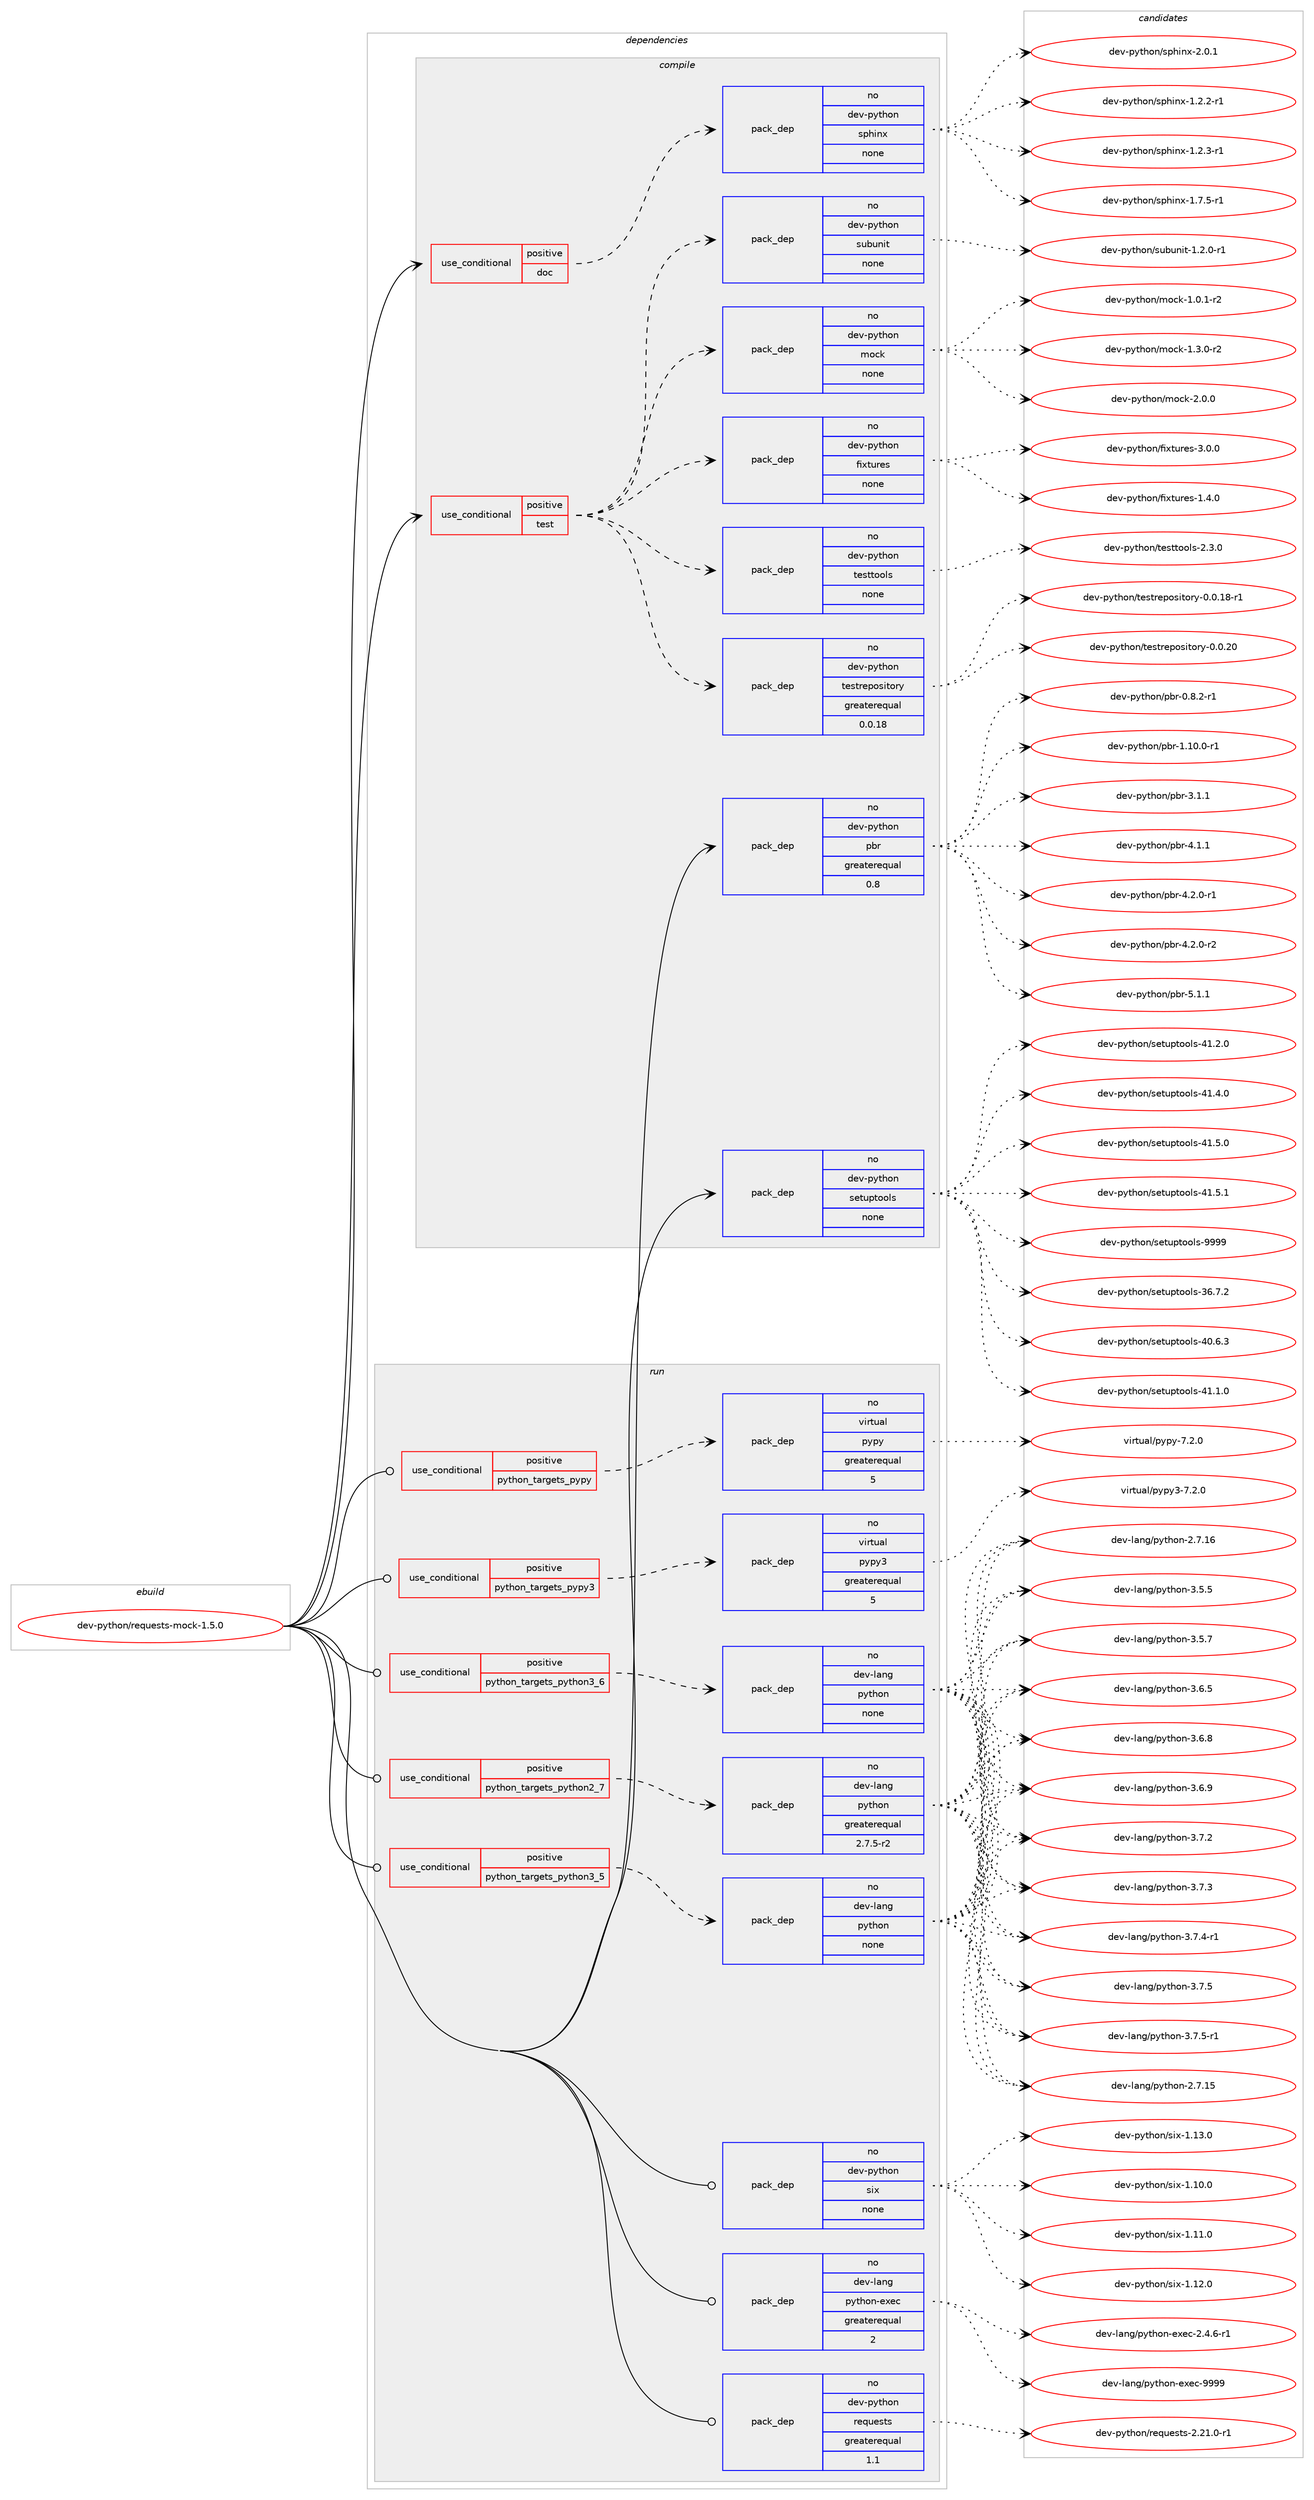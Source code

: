 digraph prolog {

# *************
# Graph options
# *************

newrank=true;
concentrate=true;
compound=true;
graph [rankdir=LR,fontname=Helvetica,fontsize=10,ranksep=1.5];#, ranksep=2.5, nodesep=0.2];
edge  [arrowhead=vee];
node  [fontname=Helvetica,fontsize=10];

# **********
# The ebuild
# **********

subgraph cluster_leftcol {
color=gray;
rank=same;
label=<<i>ebuild</i>>;
id [label="dev-python/requests-mock-1.5.0", color=red, width=4, href="../dev-python/requests-mock-1.5.0.svg"];
}

# ****************
# The dependencies
# ****************

subgraph cluster_midcol {
color=gray;
label=<<i>dependencies</i>>;
subgraph cluster_compile {
fillcolor="#eeeeee";
style=filled;
label=<<i>compile</i>>;
subgraph cond148618 {
dependency635131 [label=<<TABLE BORDER="0" CELLBORDER="1" CELLSPACING="0" CELLPADDING="4"><TR><TD ROWSPAN="3" CELLPADDING="10">use_conditional</TD></TR><TR><TD>positive</TD></TR><TR><TD>doc</TD></TR></TABLE>>, shape=none, color=red];
subgraph pack474632 {
dependency635132 [label=<<TABLE BORDER="0" CELLBORDER="1" CELLSPACING="0" CELLPADDING="4" WIDTH="220"><TR><TD ROWSPAN="6" CELLPADDING="30">pack_dep</TD></TR><TR><TD WIDTH="110">no</TD></TR><TR><TD>dev-python</TD></TR><TR><TD>sphinx</TD></TR><TR><TD>none</TD></TR><TR><TD></TD></TR></TABLE>>, shape=none, color=blue];
}
dependency635131:e -> dependency635132:w [weight=20,style="dashed",arrowhead="vee"];
}
id:e -> dependency635131:w [weight=20,style="solid",arrowhead="vee"];
subgraph cond148619 {
dependency635133 [label=<<TABLE BORDER="0" CELLBORDER="1" CELLSPACING="0" CELLPADDING="4"><TR><TD ROWSPAN="3" CELLPADDING="10">use_conditional</TD></TR><TR><TD>positive</TD></TR><TR><TD>test</TD></TR></TABLE>>, shape=none, color=red];
subgraph pack474633 {
dependency635134 [label=<<TABLE BORDER="0" CELLBORDER="1" CELLSPACING="0" CELLPADDING="4" WIDTH="220"><TR><TD ROWSPAN="6" CELLPADDING="30">pack_dep</TD></TR><TR><TD WIDTH="110">no</TD></TR><TR><TD>dev-python</TD></TR><TR><TD>fixtures</TD></TR><TR><TD>none</TD></TR><TR><TD></TD></TR></TABLE>>, shape=none, color=blue];
}
dependency635133:e -> dependency635134:w [weight=20,style="dashed",arrowhead="vee"];
subgraph pack474634 {
dependency635135 [label=<<TABLE BORDER="0" CELLBORDER="1" CELLSPACING="0" CELLPADDING="4" WIDTH="220"><TR><TD ROWSPAN="6" CELLPADDING="30">pack_dep</TD></TR><TR><TD WIDTH="110">no</TD></TR><TR><TD>dev-python</TD></TR><TR><TD>mock</TD></TR><TR><TD>none</TD></TR><TR><TD></TD></TR></TABLE>>, shape=none, color=blue];
}
dependency635133:e -> dependency635135:w [weight=20,style="dashed",arrowhead="vee"];
subgraph pack474635 {
dependency635136 [label=<<TABLE BORDER="0" CELLBORDER="1" CELLSPACING="0" CELLPADDING="4" WIDTH="220"><TR><TD ROWSPAN="6" CELLPADDING="30">pack_dep</TD></TR><TR><TD WIDTH="110">no</TD></TR><TR><TD>dev-python</TD></TR><TR><TD>subunit</TD></TR><TR><TD>none</TD></TR><TR><TD></TD></TR></TABLE>>, shape=none, color=blue];
}
dependency635133:e -> dependency635136:w [weight=20,style="dashed",arrowhead="vee"];
subgraph pack474636 {
dependency635137 [label=<<TABLE BORDER="0" CELLBORDER="1" CELLSPACING="0" CELLPADDING="4" WIDTH="220"><TR><TD ROWSPAN="6" CELLPADDING="30">pack_dep</TD></TR><TR><TD WIDTH="110">no</TD></TR><TR><TD>dev-python</TD></TR><TR><TD>testrepository</TD></TR><TR><TD>greaterequal</TD></TR><TR><TD>0.0.18</TD></TR></TABLE>>, shape=none, color=blue];
}
dependency635133:e -> dependency635137:w [weight=20,style="dashed",arrowhead="vee"];
subgraph pack474637 {
dependency635138 [label=<<TABLE BORDER="0" CELLBORDER="1" CELLSPACING="0" CELLPADDING="4" WIDTH="220"><TR><TD ROWSPAN="6" CELLPADDING="30">pack_dep</TD></TR><TR><TD WIDTH="110">no</TD></TR><TR><TD>dev-python</TD></TR><TR><TD>testtools</TD></TR><TR><TD>none</TD></TR><TR><TD></TD></TR></TABLE>>, shape=none, color=blue];
}
dependency635133:e -> dependency635138:w [weight=20,style="dashed",arrowhead="vee"];
}
id:e -> dependency635133:w [weight=20,style="solid",arrowhead="vee"];
subgraph pack474638 {
dependency635139 [label=<<TABLE BORDER="0" CELLBORDER="1" CELLSPACING="0" CELLPADDING="4" WIDTH="220"><TR><TD ROWSPAN="6" CELLPADDING="30">pack_dep</TD></TR><TR><TD WIDTH="110">no</TD></TR><TR><TD>dev-python</TD></TR><TR><TD>pbr</TD></TR><TR><TD>greaterequal</TD></TR><TR><TD>0.8</TD></TR></TABLE>>, shape=none, color=blue];
}
id:e -> dependency635139:w [weight=20,style="solid",arrowhead="vee"];
subgraph pack474639 {
dependency635140 [label=<<TABLE BORDER="0" CELLBORDER="1" CELLSPACING="0" CELLPADDING="4" WIDTH="220"><TR><TD ROWSPAN="6" CELLPADDING="30">pack_dep</TD></TR><TR><TD WIDTH="110">no</TD></TR><TR><TD>dev-python</TD></TR><TR><TD>setuptools</TD></TR><TR><TD>none</TD></TR><TR><TD></TD></TR></TABLE>>, shape=none, color=blue];
}
id:e -> dependency635140:w [weight=20,style="solid",arrowhead="vee"];
}
subgraph cluster_compileandrun {
fillcolor="#eeeeee";
style=filled;
label=<<i>compile and run</i>>;
}
subgraph cluster_run {
fillcolor="#eeeeee";
style=filled;
label=<<i>run</i>>;
subgraph cond148620 {
dependency635141 [label=<<TABLE BORDER="0" CELLBORDER="1" CELLSPACING="0" CELLPADDING="4"><TR><TD ROWSPAN="3" CELLPADDING="10">use_conditional</TD></TR><TR><TD>positive</TD></TR><TR><TD>python_targets_pypy</TD></TR></TABLE>>, shape=none, color=red];
subgraph pack474640 {
dependency635142 [label=<<TABLE BORDER="0" CELLBORDER="1" CELLSPACING="0" CELLPADDING="4" WIDTH="220"><TR><TD ROWSPAN="6" CELLPADDING="30">pack_dep</TD></TR><TR><TD WIDTH="110">no</TD></TR><TR><TD>virtual</TD></TR><TR><TD>pypy</TD></TR><TR><TD>greaterequal</TD></TR><TR><TD>5</TD></TR></TABLE>>, shape=none, color=blue];
}
dependency635141:e -> dependency635142:w [weight=20,style="dashed",arrowhead="vee"];
}
id:e -> dependency635141:w [weight=20,style="solid",arrowhead="odot"];
subgraph cond148621 {
dependency635143 [label=<<TABLE BORDER="0" CELLBORDER="1" CELLSPACING="0" CELLPADDING="4"><TR><TD ROWSPAN="3" CELLPADDING="10">use_conditional</TD></TR><TR><TD>positive</TD></TR><TR><TD>python_targets_pypy3</TD></TR></TABLE>>, shape=none, color=red];
subgraph pack474641 {
dependency635144 [label=<<TABLE BORDER="0" CELLBORDER="1" CELLSPACING="0" CELLPADDING="4" WIDTH="220"><TR><TD ROWSPAN="6" CELLPADDING="30">pack_dep</TD></TR><TR><TD WIDTH="110">no</TD></TR><TR><TD>virtual</TD></TR><TR><TD>pypy3</TD></TR><TR><TD>greaterequal</TD></TR><TR><TD>5</TD></TR></TABLE>>, shape=none, color=blue];
}
dependency635143:e -> dependency635144:w [weight=20,style="dashed",arrowhead="vee"];
}
id:e -> dependency635143:w [weight=20,style="solid",arrowhead="odot"];
subgraph cond148622 {
dependency635145 [label=<<TABLE BORDER="0" CELLBORDER="1" CELLSPACING="0" CELLPADDING="4"><TR><TD ROWSPAN="3" CELLPADDING="10">use_conditional</TD></TR><TR><TD>positive</TD></TR><TR><TD>python_targets_python2_7</TD></TR></TABLE>>, shape=none, color=red];
subgraph pack474642 {
dependency635146 [label=<<TABLE BORDER="0" CELLBORDER="1" CELLSPACING="0" CELLPADDING="4" WIDTH="220"><TR><TD ROWSPAN="6" CELLPADDING="30">pack_dep</TD></TR><TR><TD WIDTH="110">no</TD></TR><TR><TD>dev-lang</TD></TR><TR><TD>python</TD></TR><TR><TD>greaterequal</TD></TR><TR><TD>2.7.5-r2</TD></TR></TABLE>>, shape=none, color=blue];
}
dependency635145:e -> dependency635146:w [weight=20,style="dashed",arrowhead="vee"];
}
id:e -> dependency635145:w [weight=20,style="solid",arrowhead="odot"];
subgraph cond148623 {
dependency635147 [label=<<TABLE BORDER="0" CELLBORDER="1" CELLSPACING="0" CELLPADDING="4"><TR><TD ROWSPAN="3" CELLPADDING="10">use_conditional</TD></TR><TR><TD>positive</TD></TR><TR><TD>python_targets_python3_5</TD></TR></TABLE>>, shape=none, color=red];
subgraph pack474643 {
dependency635148 [label=<<TABLE BORDER="0" CELLBORDER="1" CELLSPACING="0" CELLPADDING="4" WIDTH="220"><TR><TD ROWSPAN="6" CELLPADDING="30">pack_dep</TD></TR><TR><TD WIDTH="110">no</TD></TR><TR><TD>dev-lang</TD></TR><TR><TD>python</TD></TR><TR><TD>none</TD></TR><TR><TD></TD></TR></TABLE>>, shape=none, color=blue];
}
dependency635147:e -> dependency635148:w [weight=20,style="dashed",arrowhead="vee"];
}
id:e -> dependency635147:w [weight=20,style="solid",arrowhead="odot"];
subgraph cond148624 {
dependency635149 [label=<<TABLE BORDER="0" CELLBORDER="1" CELLSPACING="0" CELLPADDING="4"><TR><TD ROWSPAN="3" CELLPADDING="10">use_conditional</TD></TR><TR><TD>positive</TD></TR><TR><TD>python_targets_python3_6</TD></TR></TABLE>>, shape=none, color=red];
subgraph pack474644 {
dependency635150 [label=<<TABLE BORDER="0" CELLBORDER="1" CELLSPACING="0" CELLPADDING="4" WIDTH="220"><TR><TD ROWSPAN="6" CELLPADDING="30">pack_dep</TD></TR><TR><TD WIDTH="110">no</TD></TR><TR><TD>dev-lang</TD></TR><TR><TD>python</TD></TR><TR><TD>none</TD></TR><TR><TD></TD></TR></TABLE>>, shape=none, color=blue];
}
dependency635149:e -> dependency635150:w [weight=20,style="dashed",arrowhead="vee"];
}
id:e -> dependency635149:w [weight=20,style="solid",arrowhead="odot"];
subgraph pack474645 {
dependency635151 [label=<<TABLE BORDER="0" CELLBORDER="1" CELLSPACING="0" CELLPADDING="4" WIDTH="220"><TR><TD ROWSPAN="6" CELLPADDING="30">pack_dep</TD></TR><TR><TD WIDTH="110">no</TD></TR><TR><TD>dev-lang</TD></TR><TR><TD>python-exec</TD></TR><TR><TD>greaterequal</TD></TR><TR><TD>2</TD></TR></TABLE>>, shape=none, color=blue];
}
id:e -> dependency635151:w [weight=20,style="solid",arrowhead="odot"];
subgraph pack474646 {
dependency635152 [label=<<TABLE BORDER="0" CELLBORDER="1" CELLSPACING="0" CELLPADDING="4" WIDTH="220"><TR><TD ROWSPAN="6" CELLPADDING="30">pack_dep</TD></TR><TR><TD WIDTH="110">no</TD></TR><TR><TD>dev-python</TD></TR><TR><TD>requests</TD></TR><TR><TD>greaterequal</TD></TR><TR><TD>1.1</TD></TR></TABLE>>, shape=none, color=blue];
}
id:e -> dependency635152:w [weight=20,style="solid",arrowhead="odot"];
subgraph pack474647 {
dependency635153 [label=<<TABLE BORDER="0" CELLBORDER="1" CELLSPACING="0" CELLPADDING="4" WIDTH="220"><TR><TD ROWSPAN="6" CELLPADDING="30">pack_dep</TD></TR><TR><TD WIDTH="110">no</TD></TR><TR><TD>dev-python</TD></TR><TR><TD>six</TD></TR><TR><TD>none</TD></TR><TR><TD></TD></TR></TABLE>>, shape=none, color=blue];
}
id:e -> dependency635153:w [weight=20,style="solid",arrowhead="odot"];
}
}

# **************
# The candidates
# **************

subgraph cluster_choices {
rank=same;
color=gray;
label=<<i>candidates</i>>;

subgraph choice474632 {
color=black;
nodesep=1;
choice10010111845112121116104111110471151121041051101204549465046504511449 [label="dev-python/sphinx-1.2.2-r1", color=red, width=4,href="../dev-python/sphinx-1.2.2-r1.svg"];
choice10010111845112121116104111110471151121041051101204549465046514511449 [label="dev-python/sphinx-1.2.3-r1", color=red, width=4,href="../dev-python/sphinx-1.2.3-r1.svg"];
choice10010111845112121116104111110471151121041051101204549465546534511449 [label="dev-python/sphinx-1.7.5-r1", color=red, width=4,href="../dev-python/sphinx-1.7.5-r1.svg"];
choice1001011184511212111610411111047115112104105110120455046484649 [label="dev-python/sphinx-2.0.1", color=red, width=4,href="../dev-python/sphinx-2.0.1.svg"];
dependency635132:e -> choice10010111845112121116104111110471151121041051101204549465046504511449:w [style=dotted,weight="100"];
dependency635132:e -> choice10010111845112121116104111110471151121041051101204549465046514511449:w [style=dotted,weight="100"];
dependency635132:e -> choice10010111845112121116104111110471151121041051101204549465546534511449:w [style=dotted,weight="100"];
dependency635132:e -> choice1001011184511212111610411111047115112104105110120455046484649:w [style=dotted,weight="100"];
}
subgraph choice474633 {
color=black;
nodesep=1;
choice1001011184511212111610411111047102105120116117114101115454946524648 [label="dev-python/fixtures-1.4.0", color=red, width=4,href="../dev-python/fixtures-1.4.0.svg"];
choice1001011184511212111610411111047102105120116117114101115455146484648 [label="dev-python/fixtures-3.0.0", color=red, width=4,href="../dev-python/fixtures-3.0.0.svg"];
dependency635134:e -> choice1001011184511212111610411111047102105120116117114101115454946524648:w [style=dotted,weight="100"];
dependency635134:e -> choice1001011184511212111610411111047102105120116117114101115455146484648:w [style=dotted,weight="100"];
}
subgraph choice474634 {
color=black;
nodesep=1;
choice1001011184511212111610411111047109111991074549464846494511450 [label="dev-python/mock-1.0.1-r2", color=red, width=4,href="../dev-python/mock-1.0.1-r2.svg"];
choice1001011184511212111610411111047109111991074549465146484511450 [label="dev-python/mock-1.3.0-r2", color=red, width=4,href="../dev-python/mock-1.3.0-r2.svg"];
choice100101118451121211161041111104710911199107455046484648 [label="dev-python/mock-2.0.0", color=red, width=4,href="../dev-python/mock-2.0.0.svg"];
dependency635135:e -> choice1001011184511212111610411111047109111991074549464846494511450:w [style=dotted,weight="100"];
dependency635135:e -> choice1001011184511212111610411111047109111991074549465146484511450:w [style=dotted,weight="100"];
dependency635135:e -> choice100101118451121211161041111104710911199107455046484648:w [style=dotted,weight="100"];
}
subgraph choice474635 {
color=black;
nodesep=1;
choice1001011184511212111610411111047115117981171101051164549465046484511449 [label="dev-python/subunit-1.2.0-r1", color=red, width=4,href="../dev-python/subunit-1.2.0-r1.svg"];
dependency635136:e -> choice1001011184511212111610411111047115117981171101051164549465046484511449:w [style=dotted,weight="100"];
}
subgraph choice474636 {
color=black;
nodesep=1;
choice1001011184511212111610411111047116101115116114101112111115105116111114121454846484649564511449 [label="dev-python/testrepository-0.0.18-r1", color=red, width=4,href="../dev-python/testrepository-0.0.18-r1.svg"];
choice100101118451121211161041111104711610111511611410111211111510511611111412145484648465048 [label="dev-python/testrepository-0.0.20", color=red, width=4,href="../dev-python/testrepository-0.0.20.svg"];
dependency635137:e -> choice1001011184511212111610411111047116101115116114101112111115105116111114121454846484649564511449:w [style=dotted,weight="100"];
dependency635137:e -> choice100101118451121211161041111104711610111511611410111211111510511611111412145484648465048:w [style=dotted,weight="100"];
}
subgraph choice474637 {
color=black;
nodesep=1;
choice1001011184511212111610411111047116101115116116111111108115455046514648 [label="dev-python/testtools-2.3.0", color=red, width=4,href="../dev-python/testtools-2.3.0.svg"];
dependency635138:e -> choice1001011184511212111610411111047116101115116116111111108115455046514648:w [style=dotted,weight="100"];
}
subgraph choice474638 {
color=black;
nodesep=1;
choice1001011184511212111610411111047112981144548465646504511449 [label="dev-python/pbr-0.8.2-r1", color=red, width=4,href="../dev-python/pbr-0.8.2-r1.svg"];
choice100101118451121211161041111104711298114454946494846484511449 [label="dev-python/pbr-1.10.0-r1", color=red, width=4,href="../dev-python/pbr-1.10.0-r1.svg"];
choice100101118451121211161041111104711298114455146494649 [label="dev-python/pbr-3.1.1", color=red, width=4,href="../dev-python/pbr-3.1.1.svg"];
choice100101118451121211161041111104711298114455246494649 [label="dev-python/pbr-4.1.1", color=red, width=4,href="../dev-python/pbr-4.1.1.svg"];
choice1001011184511212111610411111047112981144552465046484511449 [label="dev-python/pbr-4.2.0-r1", color=red, width=4,href="../dev-python/pbr-4.2.0-r1.svg"];
choice1001011184511212111610411111047112981144552465046484511450 [label="dev-python/pbr-4.2.0-r2", color=red, width=4,href="../dev-python/pbr-4.2.0-r2.svg"];
choice100101118451121211161041111104711298114455346494649 [label="dev-python/pbr-5.1.1", color=red, width=4,href="../dev-python/pbr-5.1.1.svg"];
dependency635139:e -> choice1001011184511212111610411111047112981144548465646504511449:w [style=dotted,weight="100"];
dependency635139:e -> choice100101118451121211161041111104711298114454946494846484511449:w [style=dotted,weight="100"];
dependency635139:e -> choice100101118451121211161041111104711298114455146494649:w [style=dotted,weight="100"];
dependency635139:e -> choice100101118451121211161041111104711298114455246494649:w [style=dotted,weight="100"];
dependency635139:e -> choice1001011184511212111610411111047112981144552465046484511449:w [style=dotted,weight="100"];
dependency635139:e -> choice1001011184511212111610411111047112981144552465046484511450:w [style=dotted,weight="100"];
dependency635139:e -> choice100101118451121211161041111104711298114455346494649:w [style=dotted,weight="100"];
}
subgraph choice474639 {
color=black;
nodesep=1;
choice100101118451121211161041111104711510111611711211611111110811545515446554650 [label="dev-python/setuptools-36.7.2", color=red, width=4,href="../dev-python/setuptools-36.7.2.svg"];
choice100101118451121211161041111104711510111611711211611111110811545524846544651 [label="dev-python/setuptools-40.6.3", color=red, width=4,href="../dev-python/setuptools-40.6.3.svg"];
choice100101118451121211161041111104711510111611711211611111110811545524946494648 [label="dev-python/setuptools-41.1.0", color=red, width=4,href="../dev-python/setuptools-41.1.0.svg"];
choice100101118451121211161041111104711510111611711211611111110811545524946504648 [label="dev-python/setuptools-41.2.0", color=red, width=4,href="../dev-python/setuptools-41.2.0.svg"];
choice100101118451121211161041111104711510111611711211611111110811545524946524648 [label="dev-python/setuptools-41.4.0", color=red, width=4,href="../dev-python/setuptools-41.4.0.svg"];
choice100101118451121211161041111104711510111611711211611111110811545524946534648 [label="dev-python/setuptools-41.5.0", color=red, width=4,href="../dev-python/setuptools-41.5.0.svg"];
choice100101118451121211161041111104711510111611711211611111110811545524946534649 [label="dev-python/setuptools-41.5.1", color=red, width=4,href="../dev-python/setuptools-41.5.1.svg"];
choice10010111845112121116104111110471151011161171121161111111081154557575757 [label="dev-python/setuptools-9999", color=red, width=4,href="../dev-python/setuptools-9999.svg"];
dependency635140:e -> choice100101118451121211161041111104711510111611711211611111110811545515446554650:w [style=dotted,weight="100"];
dependency635140:e -> choice100101118451121211161041111104711510111611711211611111110811545524846544651:w [style=dotted,weight="100"];
dependency635140:e -> choice100101118451121211161041111104711510111611711211611111110811545524946494648:w [style=dotted,weight="100"];
dependency635140:e -> choice100101118451121211161041111104711510111611711211611111110811545524946504648:w [style=dotted,weight="100"];
dependency635140:e -> choice100101118451121211161041111104711510111611711211611111110811545524946524648:w [style=dotted,weight="100"];
dependency635140:e -> choice100101118451121211161041111104711510111611711211611111110811545524946534648:w [style=dotted,weight="100"];
dependency635140:e -> choice100101118451121211161041111104711510111611711211611111110811545524946534649:w [style=dotted,weight="100"];
dependency635140:e -> choice10010111845112121116104111110471151011161171121161111111081154557575757:w [style=dotted,weight="100"];
}
subgraph choice474640 {
color=black;
nodesep=1;
choice1181051141161179710847112121112121455546504648 [label="virtual/pypy-7.2.0", color=red, width=4,href="../virtual/pypy-7.2.0.svg"];
dependency635142:e -> choice1181051141161179710847112121112121455546504648:w [style=dotted,weight="100"];
}
subgraph choice474641 {
color=black;
nodesep=1;
choice118105114116117971084711212111212151455546504648 [label="virtual/pypy3-7.2.0", color=red, width=4,href="../virtual/pypy3-7.2.0.svg"];
dependency635144:e -> choice118105114116117971084711212111212151455546504648:w [style=dotted,weight="100"];
}
subgraph choice474642 {
color=black;
nodesep=1;
choice10010111845108971101034711212111610411111045504655464953 [label="dev-lang/python-2.7.15", color=red, width=4,href="../dev-lang/python-2.7.15.svg"];
choice10010111845108971101034711212111610411111045504655464954 [label="dev-lang/python-2.7.16", color=red, width=4,href="../dev-lang/python-2.7.16.svg"];
choice100101118451089711010347112121116104111110455146534653 [label="dev-lang/python-3.5.5", color=red, width=4,href="../dev-lang/python-3.5.5.svg"];
choice100101118451089711010347112121116104111110455146534655 [label="dev-lang/python-3.5.7", color=red, width=4,href="../dev-lang/python-3.5.7.svg"];
choice100101118451089711010347112121116104111110455146544653 [label="dev-lang/python-3.6.5", color=red, width=4,href="../dev-lang/python-3.6.5.svg"];
choice100101118451089711010347112121116104111110455146544656 [label="dev-lang/python-3.6.8", color=red, width=4,href="../dev-lang/python-3.6.8.svg"];
choice100101118451089711010347112121116104111110455146544657 [label="dev-lang/python-3.6.9", color=red, width=4,href="../dev-lang/python-3.6.9.svg"];
choice100101118451089711010347112121116104111110455146554650 [label="dev-lang/python-3.7.2", color=red, width=4,href="../dev-lang/python-3.7.2.svg"];
choice100101118451089711010347112121116104111110455146554651 [label="dev-lang/python-3.7.3", color=red, width=4,href="../dev-lang/python-3.7.3.svg"];
choice1001011184510897110103471121211161041111104551465546524511449 [label="dev-lang/python-3.7.4-r1", color=red, width=4,href="../dev-lang/python-3.7.4-r1.svg"];
choice100101118451089711010347112121116104111110455146554653 [label="dev-lang/python-3.7.5", color=red, width=4,href="../dev-lang/python-3.7.5.svg"];
choice1001011184510897110103471121211161041111104551465546534511449 [label="dev-lang/python-3.7.5-r1", color=red, width=4,href="../dev-lang/python-3.7.5-r1.svg"];
dependency635146:e -> choice10010111845108971101034711212111610411111045504655464953:w [style=dotted,weight="100"];
dependency635146:e -> choice10010111845108971101034711212111610411111045504655464954:w [style=dotted,weight="100"];
dependency635146:e -> choice100101118451089711010347112121116104111110455146534653:w [style=dotted,weight="100"];
dependency635146:e -> choice100101118451089711010347112121116104111110455146534655:w [style=dotted,weight="100"];
dependency635146:e -> choice100101118451089711010347112121116104111110455146544653:w [style=dotted,weight="100"];
dependency635146:e -> choice100101118451089711010347112121116104111110455146544656:w [style=dotted,weight="100"];
dependency635146:e -> choice100101118451089711010347112121116104111110455146544657:w [style=dotted,weight="100"];
dependency635146:e -> choice100101118451089711010347112121116104111110455146554650:w [style=dotted,weight="100"];
dependency635146:e -> choice100101118451089711010347112121116104111110455146554651:w [style=dotted,weight="100"];
dependency635146:e -> choice1001011184510897110103471121211161041111104551465546524511449:w [style=dotted,weight="100"];
dependency635146:e -> choice100101118451089711010347112121116104111110455146554653:w [style=dotted,weight="100"];
dependency635146:e -> choice1001011184510897110103471121211161041111104551465546534511449:w [style=dotted,weight="100"];
}
subgraph choice474643 {
color=black;
nodesep=1;
choice10010111845108971101034711212111610411111045504655464953 [label="dev-lang/python-2.7.15", color=red, width=4,href="../dev-lang/python-2.7.15.svg"];
choice10010111845108971101034711212111610411111045504655464954 [label="dev-lang/python-2.7.16", color=red, width=4,href="../dev-lang/python-2.7.16.svg"];
choice100101118451089711010347112121116104111110455146534653 [label="dev-lang/python-3.5.5", color=red, width=4,href="../dev-lang/python-3.5.5.svg"];
choice100101118451089711010347112121116104111110455146534655 [label="dev-lang/python-3.5.7", color=red, width=4,href="../dev-lang/python-3.5.7.svg"];
choice100101118451089711010347112121116104111110455146544653 [label="dev-lang/python-3.6.5", color=red, width=4,href="../dev-lang/python-3.6.5.svg"];
choice100101118451089711010347112121116104111110455146544656 [label="dev-lang/python-3.6.8", color=red, width=4,href="../dev-lang/python-3.6.8.svg"];
choice100101118451089711010347112121116104111110455146544657 [label="dev-lang/python-3.6.9", color=red, width=4,href="../dev-lang/python-3.6.9.svg"];
choice100101118451089711010347112121116104111110455146554650 [label="dev-lang/python-3.7.2", color=red, width=4,href="../dev-lang/python-3.7.2.svg"];
choice100101118451089711010347112121116104111110455146554651 [label="dev-lang/python-3.7.3", color=red, width=4,href="../dev-lang/python-3.7.3.svg"];
choice1001011184510897110103471121211161041111104551465546524511449 [label="dev-lang/python-3.7.4-r1", color=red, width=4,href="../dev-lang/python-3.7.4-r1.svg"];
choice100101118451089711010347112121116104111110455146554653 [label="dev-lang/python-3.7.5", color=red, width=4,href="../dev-lang/python-3.7.5.svg"];
choice1001011184510897110103471121211161041111104551465546534511449 [label="dev-lang/python-3.7.5-r1", color=red, width=4,href="../dev-lang/python-3.7.5-r1.svg"];
dependency635148:e -> choice10010111845108971101034711212111610411111045504655464953:w [style=dotted,weight="100"];
dependency635148:e -> choice10010111845108971101034711212111610411111045504655464954:w [style=dotted,weight="100"];
dependency635148:e -> choice100101118451089711010347112121116104111110455146534653:w [style=dotted,weight="100"];
dependency635148:e -> choice100101118451089711010347112121116104111110455146534655:w [style=dotted,weight="100"];
dependency635148:e -> choice100101118451089711010347112121116104111110455146544653:w [style=dotted,weight="100"];
dependency635148:e -> choice100101118451089711010347112121116104111110455146544656:w [style=dotted,weight="100"];
dependency635148:e -> choice100101118451089711010347112121116104111110455146544657:w [style=dotted,weight="100"];
dependency635148:e -> choice100101118451089711010347112121116104111110455146554650:w [style=dotted,weight="100"];
dependency635148:e -> choice100101118451089711010347112121116104111110455146554651:w [style=dotted,weight="100"];
dependency635148:e -> choice1001011184510897110103471121211161041111104551465546524511449:w [style=dotted,weight="100"];
dependency635148:e -> choice100101118451089711010347112121116104111110455146554653:w [style=dotted,weight="100"];
dependency635148:e -> choice1001011184510897110103471121211161041111104551465546534511449:w [style=dotted,weight="100"];
}
subgraph choice474644 {
color=black;
nodesep=1;
choice10010111845108971101034711212111610411111045504655464953 [label="dev-lang/python-2.7.15", color=red, width=4,href="../dev-lang/python-2.7.15.svg"];
choice10010111845108971101034711212111610411111045504655464954 [label="dev-lang/python-2.7.16", color=red, width=4,href="../dev-lang/python-2.7.16.svg"];
choice100101118451089711010347112121116104111110455146534653 [label="dev-lang/python-3.5.5", color=red, width=4,href="../dev-lang/python-3.5.5.svg"];
choice100101118451089711010347112121116104111110455146534655 [label="dev-lang/python-3.5.7", color=red, width=4,href="../dev-lang/python-3.5.7.svg"];
choice100101118451089711010347112121116104111110455146544653 [label="dev-lang/python-3.6.5", color=red, width=4,href="../dev-lang/python-3.6.5.svg"];
choice100101118451089711010347112121116104111110455146544656 [label="dev-lang/python-3.6.8", color=red, width=4,href="../dev-lang/python-3.6.8.svg"];
choice100101118451089711010347112121116104111110455146544657 [label="dev-lang/python-3.6.9", color=red, width=4,href="../dev-lang/python-3.6.9.svg"];
choice100101118451089711010347112121116104111110455146554650 [label="dev-lang/python-3.7.2", color=red, width=4,href="../dev-lang/python-3.7.2.svg"];
choice100101118451089711010347112121116104111110455146554651 [label="dev-lang/python-3.7.3", color=red, width=4,href="../dev-lang/python-3.7.3.svg"];
choice1001011184510897110103471121211161041111104551465546524511449 [label="dev-lang/python-3.7.4-r1", color=red, width=4,href="../dev-lang/python-3.7.4-r1.svg"];
choice100101118451089711010347112121116104111110455146554653 [label="dev-lang/python-3.7.5", color=red, width=4,href="../dev-lang/python-3.7.5.svg"];
choice1001011184510897110103471121211161041111104551465546534511449 [label="dev-lang/python-3.7.5-r1", color=red, width=4,href="../dev-lang/python-3.7.5-r1.svg"];
dependency635150:e -> choice10010111845108971101034711212111610411111045504655464953:w [style=dotted,weight="100"];
dependency635150:e -> choice10010111845108971101034711212111610411111045504655464954:w [style=dotted,weight="100"];
dependency635150:e -> choice100101118451089711010347112121116104111110455146534653:w [style=dotted,weight="100"];
dependency635150:e -> choice100101118451089711010347112121116104111110455146534655:w [style=dotted,weight="100"];
dependency635150:e -> choice100101118451089711010347112121116104111110455146544653:w [style=dotted,weight="100"];
dependency635150:e -> choice100101118451089711010347112121116104111110455146544656:w [style=dotted,weight="100"];
dependency635150:e -> choice100101118451089711010347112121116104111110455146544657:w [style=dotted,weight="100"];
dependency635150:e -> choice100101118451089711010347112121116104111110455146554650:w [style=dotted,weight="100"];
dependency635150:e -> choice100101118451089711010347112121116104111110455146554651:w [style=dotted,weight="100"];
dependency635150:e -> choice1001011184510897110103471121211161041111104551465546524511449:w [style=dotted,weight="100"];
dependency635150:e -> choice100101118451089711010347112121116104111110455146554653:w [style=dotted,weight="100"];
dependency635150:e -> choice1001011184510897110103471121211161041111104551465546534511449:w [style=dotted,weight="100"];
}
subgraph choice474645 {
color=black;
nodesep=1;
choice10010111845108971101034711212111610411111045101120101994550465246544511449 [label="dev-lang/python-exec-2.4.6-r1", color=red, width=4,href="../dev-lang/python-exec-2.4.6-r1.svg"];
choice10010111845108971101034711212111610411111045101120101994557575757 [label="dev-lang/python-exec-9999", color=red, width=4,href="../dev-lang/python-exec-9999.svg"];
dependency635151:e -> choice10010111845108971101034711212111610411111045101120101994550465246544511449:w [style=dotted,weight="100"];
dependency635151:e -> choice10010111845108971101034711212111610411111045101120101994557575757:w [style=dotted,weight="100"];
}
subgraph choice474646 {
color=black;
nodesep=1;
choice1001011184511212111610411111047114101113117101115116115455046504946484511449 [label="dev-python/requests-2.21.0-r1", color=red, width=4,href="../dev-python/requests-2.21.0-r1.svg"];
dependency635152:e -> choice1001011184511212111610411111047114101113117101115116115455046504946484511449:w [style=dotted,weight="100"];
}
subgraph choice474647 {
color=black;
nodesep=1;
choice100101118451121211161041111104711510512045494649484648 [label="dev-python/six-1.10.0", color=red, width=4,href="../dev-python/six-1.10.0.svg"];
choice100101118451121211161041111104711510512045494649494648 [label="dev-python/six-1.11.0", color=red, width=4,href="../dev-python/six-1.11.0.svg"];
choice100101118451121211161041111104711510512045494649504648 [label="dev-python/six-1.12.0", color=red, width=4,href="../dev-python/six-1.12.0.svg"];
choice100101118451121211161041111104711510512045494649514648 [label="dev-python/six-1.13.0", color=red, width=4,href="../dev-python/six-1.13.0.svg"];
dependency635153:e -> choice100101118451121211161041111104711510512045494649484648:w [style=dotted,weight="100"];
dependency635153:e -> choice100101118451121211161041111104711510512045494649494648:w [style=dotted,weight="100"];
dependency635153:e -> choice100101118451121211161041111104711510512045494649504648:w [style=dotted,weight="100"];
dependency635153:e -> choice100101118451121211161041111104711510512045494649514648:w [style=dotted,weight="100"];
}
}

}
